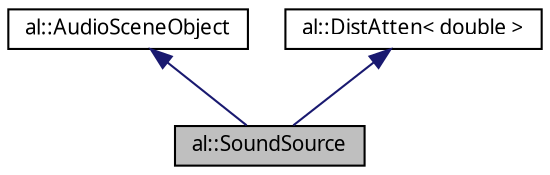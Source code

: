 digraph "al::SoundSource"
{
 // LATEX_PDF_SIZE
  bgcolor="transparent";
  edge [fontname="FreeSans.ttf",fontsize="10",labelfontname="FreeSans.ttf",labelfontsize="10"];
  node [fontname="FreeSans.ttf",fontsize="10",shape=record];
  Node1 [label="al::SoundSource",height=0.2,width=0.4,color="black", fillcolor="grey75", style="filled", fontcolor="black",tooltip=" "];
  Node2 -> Node1 [dir="back",color="midnightblue",fontsize="10",style="solid",fontname="FreeSans.ttf"];
  Node2 [label="al::AudioSceneObject",height=0.2,width=0.4,color="black",URL="$classal_1_1_audio_scene_object.html",tooltip="Base class for an object (listener or source) in an audio scene."];
  Node3 -> Node1 [dir="back",color="midnightblue",fontsize="10",style="solid",fontname="FreeSans.ttf"];
  Node3 [label="al::DistAtten\< double \>",height=0.2,width=0.4,color="black",URL="$classal_1_1_dist_atten.html",tooltip=" "];
}
